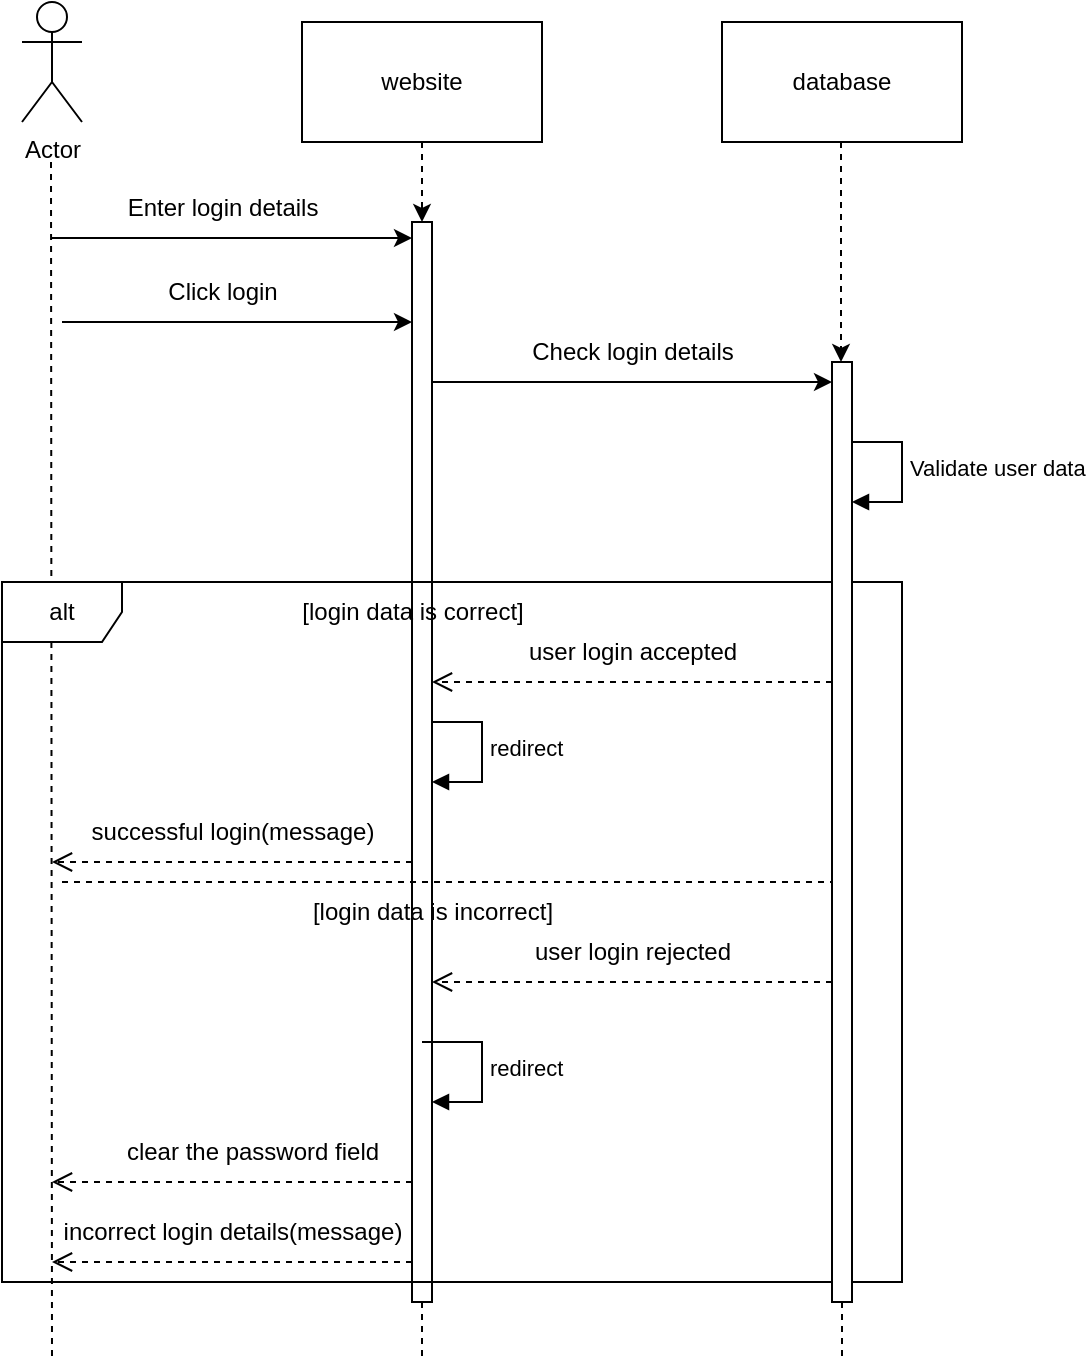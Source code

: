 <mxfile version="21.3.2" type="github">
  <diagram name="Page-1" id="XM1f6DpCH7KMP5lu6Yvw">
    <mxGraphModel dx="954" dy="556" grid="1" gridSize="10" guides="1" tooltips="1" connect="1" arrows="1" fold="1" page="1" pageScale="1" pageWidth="850" pageHeight="1100" math="0" shadow="0">
      <root>
        <mxCell id="0" />
        <mxCell id="1" parent="0" />
        <mxCell id="fjidAcVRNSq4_EZIj7ou-3" value="redirect" style="html=1;align=left;spacingLeft=2;endArrow=block;rounded=0;edgeStyle=orthogonalEdgeStyle;curved=0;rounded=0;" edge="1" parent="1">
          <mxGeometry relative="1" as="geometry">
            <mxPoint x="290" y="400" as="sourcePoint" />
            <Array as="points">
              <mxPoint x="320" y="430" />
            </Array>
            <mxPoint x="295" y="430" as="targetPoint" />
          </mxGeometry>
        </mxCell>
        <mxCell id="fjidAcVRNSq4_EZIj7ou-2" value="Validate user data" style="html=1;align=left;spacingLeft=2;endArrow=block;rounded=0;edgeStyle=orthogonalEdgeStyle;curved=0;rounded=0;" edge="1" parent="1">
          <mxGeometry relative="1" as="geometry">
            <mxPoint x="500" y="260" as="sourcePoint" />
            <Array as="points">
              <mxPoint x="530" y="290" />
            </Array>
            <mxPoint x="505" y="290" as="targetPoint" />
          </mxGeometry>
        </mxCell>
        <mxCell id="8137hw_Ghs9WW8GP2V3L-8" value="" style="endArrow=classic;html=1;rounded=0;" parent="1" target="8137hw_Ghs9WW8GP2V3L-39" edge="1">
          <mxGeometry width="50" height="50" relative="1" as="geometry">
            <mxPoint x="110" y="200" as="sourcePoint" />
            <mxPoint x="290" y="200" as="targetPoint" />
          </mxGeometry>
        </mxCell>
        <mxCell id="8137hw_Ghs9WW8GP2V3L-5" value="" style="endArrow=classic;html=1;rounded=0;" parent="1" edge="1">
          <mxGeometry width="50" height="50" relative="1" as="geometry">
            <mxPoint x="105" y="158" as="sourcePoint" />
            <mxPoint x="285" y="158" as="targetPoint" />
          </mxGeometry>
        </mxCell>
        <mxCell id="8137hw_Ghs9WW8GP2V3L-39" value="" style="html=1;points=[];perimeter=orthogonalPerimeter;outlineConnect=0;targetShapes=umlLifeline;portConstraint=eastwest;newEdgeStyle={&quot;edgeStyle&quot;:&quot;elbowEdgeStyle&quot;,&quot;elbow&quot;:&quot;vertical&quot;,&quot;curved&quot;:0,&quot;rounded&quot;:0};" parent="1" vertex="1">
          <mxGeometry x="285" y="150" width="10" height="540" as="geometry" />
        </mxCell>
        <mxCell id="KHhqTFs9rSrhKsE9ta5N-1" value="Actor" style="shape=umlActor;verticalLabelPosition=bottom;verticalAlign=top;html=1;outlineConnect=0;" parent="1" vertex="1">
          <mxGeometry x="90" y="40" width="30" height="60" as="geometry" />
        </mxCell>
        <mxCell id="KHhqTFs9rSrhKsE9ta5N-2" value="website" style="rounded=0;whiteSpace=wrap;html=1;" parent="1" vertex="1">
          <mxGeometry x="230" y="50" width="120" height="60" as="geometry" />
        </mxCell>
        <mxCell id="KHhqTFs9rSrhKsE9ta5N-3" value="database" style="rounded=0;whiteSpace=wrap;html=1;" parent="1" vertex="1">
          <mxGeometry x="440" y="50" width="120" height="60" as="geometry" />
        </mxCell>
        <mxCell id="8137hw_Ghs9WW8GP2V3L-1" value="" style="endArrow=none;html=1;rounded=0;exitX=0.5;exitY=1;exitDx=0;exitDy=0;dashed=1;endFill=0;" parent="1" source="8137hw_Ghs9WW8GP2V3L-39" edge="1">
          <mxGeometry width="50" height="50" relative="1" as="geometry">
            <mxPoint x="400" y="310" as="sourcePoint" />
            <mxPoint x="290" y="720" as="targetPoint" />
          </mxGeometry>
        </mxCell>
        <mxCell id="8137hw_Ghs9WW8GP2V3L-2" value="" style="endArrow=none;html=1;rounded=0;exitX=0.5;exitY=1;exitDx=0;exitDy=0;dashed=1;endFill=0;" parent="1" source="8137hw_Ghs9WW8GP2V3L-41" edge="1">
          <mxGeometry width="50" height="50" relative="1" as="geometry">
            <mxPoint x="499.5" y="110" as="sourcePoint" />
            <mxPoint x="500" y="720" as="targetPoint" />
          </mxGeometry>
        </mxCell>
        <mxCell id="8137hw_Ghs9WW8GP2V3L-3" value="" style="endArrow=none;html=1;rounded=0;exitX=0.5;exitY=1;exitDx=0;exitDy=0;dashed=1;endFill=0;" parent="1" edge="1">
          <mxGeometry width="50" height="50" relative="1" as="geometry">
            <mxPoint x="104.5" y="120" as="sourcePoint" />
            <mxPoint x="105" y="720" as="targetPoint" />
          </mxGeometry>
        </mxCell>
        <mxCell id="8137hw_Ghs9WW8GP2V3L-6" value="Enter login details" style="text;html=1;align=center;verticalAlign=middle;resizable=0;points=[];autosize=1;strokeColor=none;fillColor=none;" parent="1" vertex="1">
          <mxGeometry x="130" y="128" width="120" height="30" as="geometry" />
        </mxCell>
        <mxCell id="8137hw_Ghs9WW8GP2V3L-9" value="Click login" style="text;html=1;align=center;verticalAlign=middle;resizable=0;points=[];autosize=1;strokeColor=none;fillColor=none;" parent="1" vertex="1">
          <mxGeometry x="150" y="170" width="80" height="30" as="geometry" />
        </mxCell>
        <mxCell id="8137hw_Ghs9WW8GP2V3L-10" value="" style="endArrow=classic;html=1;rounded=0;" parent="1" edge="1">
          <mxGeometry width="50" height="50" relative="1" as="geometry">
            <mxPoint x="295" y="230" as="sourcePoint" />
            <mxPoint x="495" y="230" as="targetPoint" />
          </mxGeometry>
        </mxCell>
        <mxCell id="8137hw_Ghs9WW8GP2V3L-11" value="Check login details" style="text;html=1;align=center;verticalAlign=middle;resizable=0;points=[];autosize=1;strokeColor=none;fillColor=none;" parent="1" vertex="1">
          <mxGeometry x="330" y="200" width="130" height="30" as="geometry" />
        </mxCell>
        <mxCell id="8137hw_Ghs9WW8GP2V3L-15" value="alt" style="shape=umlFrame;whiteSpace=wrap;html=1;pointerEvents=0;" parent="1" vertex="1">
          <mxGeometry x="80" y="330" width="450" height="350" as="geometry" />
        </mxCell>
        <mxCell id="8137hw_Ghs9WW8GP2V3L-17" value="" style="html=1;verticalAlign=bottom;endArrow=open;dashed=1;endSize=8;edgeStyle=elbowEdgeStyle;elbow=vertical;curved=0;rounded=0;" parent="1" edge="1">
          <mxGeometry y="-10" relative="1" as="geometry">
            <mxPoint x="495" y="380" as="sourcePoint" />
            <mxPoint x="295" y="380" as="targetPoint" />
            <mxPoint as="offset" />
          </mxGeometry>
        </mxCell>
        <mxCell id="8137hw_Ghs9WW8GP2V3L-18" value="user login accepted" style="text;html=1;align=center;verticalAlign=middle;resizable=0;points=[];autosize=1;strokeColor=none;fillColor=none;" parent="1" vertex="1">
          <mxGeometry x="330" y="350" width="130" height="30" as="geometry" />
        </mxCell>
        <mxCell id="8137hw_Ghs9WW8GP2V3L-23" value="" style="html=1;verticalAlign=bottom;endArrow=open;dashed=1;endSize=8;edgeStyle=elbowEdgeStyle;elbow=vertical;curved=0;rounded=0;" parent="1" edge="1">
          <mxGeometry y="-10" relative="1" as="geometry">
            <mxPoint x="285" y="470" as="sourcePoint" />
            <mxPoint x="105" y="470" as="targetPoint" />
            <mxPoint as="offset" />
          </mxGeometry>
        </mxCell>
        <mxCell id="8137hw_Ghs9WW8GP2V3L-24" value="successful login(message)" style="text;html=1;align=center;verticalAlign=middle;resizable=0;points=[];autosize=1;strokeColor=none;fillColor=none;" parent="1" vertex="1">
          <mxGeometry x="110" y="440" width="170" height="30" as="geometry" />
        </mxCell>
        <mxCell id="8137hw_Ghs9WW8GP2V3L-28" value="" style="endArrow=none;dashed=1;html=1;rounded=0;" parent="1" edge="1">
          <mxGeometry width="50" height="50" relative="1" as="geometry">
            <mxPoint x="110" y="480" as="sourcePoint" />
            <mxPoint x="500" y="480" as="targetPoint" />
          </mxGeometry>
        </mxCell>
        <mxCell id="8137hw_Ghs9WW8GP2V3L-29" value="[login data is incorrect]" style="text;html=1;align=center;verticalAlign=middle;resizable=0;points=[];autosize=1;strokeColor=none;fillColor=none;" parent="1" vertex="1">
          <mxGeometry x="220" y="480" width="150" height="30" as="geometry" />
        </mxCell>
        <mxCell id="8137hw_Ghs9WW8GP2V3L-30" value="" style="html=1;verticalAlign=bottom;endArrow=open;dashed=1;endSize=8;edgeStyle=elbowEdgeStyle;elbow=vertical;curved=0;rounded=0;" parent="1" edge="1">
          <mxGeometry y="-10" relative="1" as="geometry">
            <mxPoint x="495" y="530" as="sourcePoint" />
            <mxPoint x="295" y="530" as="targetPoint" />
            <mxPoint as="offset" />
          </mxGeometry>
        </mxCell>
        <mxCell id="8137hw_Ghs9WW8GP2V3L-31" value="user login rejected" style="text;html=1;align=center;verticalAlign=middle;resizable=0;points=[];autosize=1;strokeColor=none;fillColor=none;" parent="1" vertex="1">
          <mxGeometry x="330" y="500" width="130" height="30" as="geometry" />
        </mxCell>
        <mxCell id="8137hw_Ghs9WW8GP2V3L-34" value="" style="html=1;verticalAlign=bottom;endArrow=open;dashed=1;endSize=8;edgeStyle=elbowEdgeStyle;elbow=vertical;curved=0;rounded=0;" parent="1" edge="1">
          <mxGeometry y="-10" relative="1" as="geometry">
            <mxPoint x="285" y="630" as="sourcePoint" />
            <mxPoint x="105" y="630" as="targetPoint" />
            <mxPoint as="offset" />
          </mxGeometry>
        </mxCell>
        <mxCell id="8137hw_Ghs9WW8GP2V3L-35" value="clear the password field" style="text;html=1;align=center;verticalAlign=middle;resizable=0;points=[];autosize=1;strokeColor=none;fillColor=none;" parent="1" vertex="1">
          <mxGeometry x="130" y="600" width="150" height="30" as="geometry" />
        </mxCell>
        <mxCell id="8137hw_Ghs9WW8GP2V3L-36" value="" style="html=1;verticalAlign=bottom;endArrow=open;dashed=1;endSize=8;edgeStyle=elbowEdgeStyle;elbow=vertical;curved=0;rounded=0;" parent="1" edge="1">
          <mxGeometry y="-10" relative="1" as="geometry">
            <mxPoint x="285" y="670" as="sourcePoint" />
            <mxPoint x="105" y="670" as="targetPoint" />
            <mxPoint as="offset" />
          </mxGeometry>
        </mxCell>
        <mxCell id="8137hw_Ghs9WW8GP2V3L-37" value="incorrect login details(message)" style="text;html=1;align=center;verticalAlign=middle;resizable=0;points=[];autosize=1;strokeColor=none;fillColor=none;" parent="1" vertex="1">
          <mxGeometry x="95" y="640" width="200" height="30" as="geometry" />
        </mxCell>
        <mxCell id="8137hw_Ghs9WW8GP2V3L-40" value="" style="endArrow=classic;html=1;rounded=0;exitX=0.5;exitY=1;exitDx=0;exitDy=0;dashed=1;" parent="1" source="KHhqTFs9rSrhKsE9ta5N-2" target="8137hw_Ghs9WW8GP2V3L-39" edge="1">
          <mxGeometry width="50" height="50" relative="1" as="geometry">
            <mxPoint x="290" y="110" as="sourcePoint" />
            <mxPoint x="290" y="720" as="targetPoint" />
          </mxGeometry>
        </mxCell>
        <mxCell id="8137hw_Ghs9WW8GP2V3L-16" value="[login data is correct]" style="text;html=1;align=center;verticalAlign=middle;resizable=0;points=[];autosize=1;strokeColor=none;fillColor=none;shadow=1;" parent="1" vertex="1">
          <mxGeometry x="215" y="330" width="140" height="30" as="geometry" />
        </mxCell>
        <mxCell id="8137hw_Ghs9WW8GP2V3L-42" value="" style="endArrow=classic;html=1;rounded=0;exitX=0.5;exitY=1;exitDx=0;exitDy=0;dashed=1;" parent="1" target="8137hw_Ghs9WW8GP2V3L-41" edge="1">
          <mxGeometry width="50" height="50" relative="1" as="geometry">
            <mxPoint x="499.5" y="110" as="sourcePoint" />
            <mxPoint x="500" y="720" as="targetPoint" />
          </mxGeometry>
        </mxCell>
        <mxCell id="8137hw_Ghs9WW8GP2V3L-41" value="" style="html=1;points=[];perimeter=orthogonalPerimeter;outlineConnect=0;targetShapes=umlLifeline;portConstraint=eastwest;newEdgeStyle={&quot;edgeStyle&quot;:&quot;elbowEdgeStyle&quot;,&quot;elbow&quot;:&quot;vertical&quot;,&quot;curved&quot;:0,&quot;rounded&quot;:0};" parent="1" vertex="1">
          <mxGeometry x="495" y="220" width="10" height="470" as="geometry" />
        </mxCell>
        <mxCell id="fjidAcVRNSq4_EZIj7ou-4" value="redirect" style="html=1;align=left;spacingLeft=2;endArrow=block;rounded=0;edgeStyle=orthogonalEdgeStyle;curved=0;rounded=0;" edge="1" parent="1">
          <mxGeometry relative="1" as="geometry">
            <mxPoint x="290" y="560" as="sourcePoint" />
            <Array as="points">
              <mxPoint x="320" y="590" />
            </Array>
            <mxPoint x="295" y="590" as="targetPoint" />
          </mxGeometry>
        </mxCell>
      </root>
    </mxGraphModel>
  </diagram>
</mxfile>
